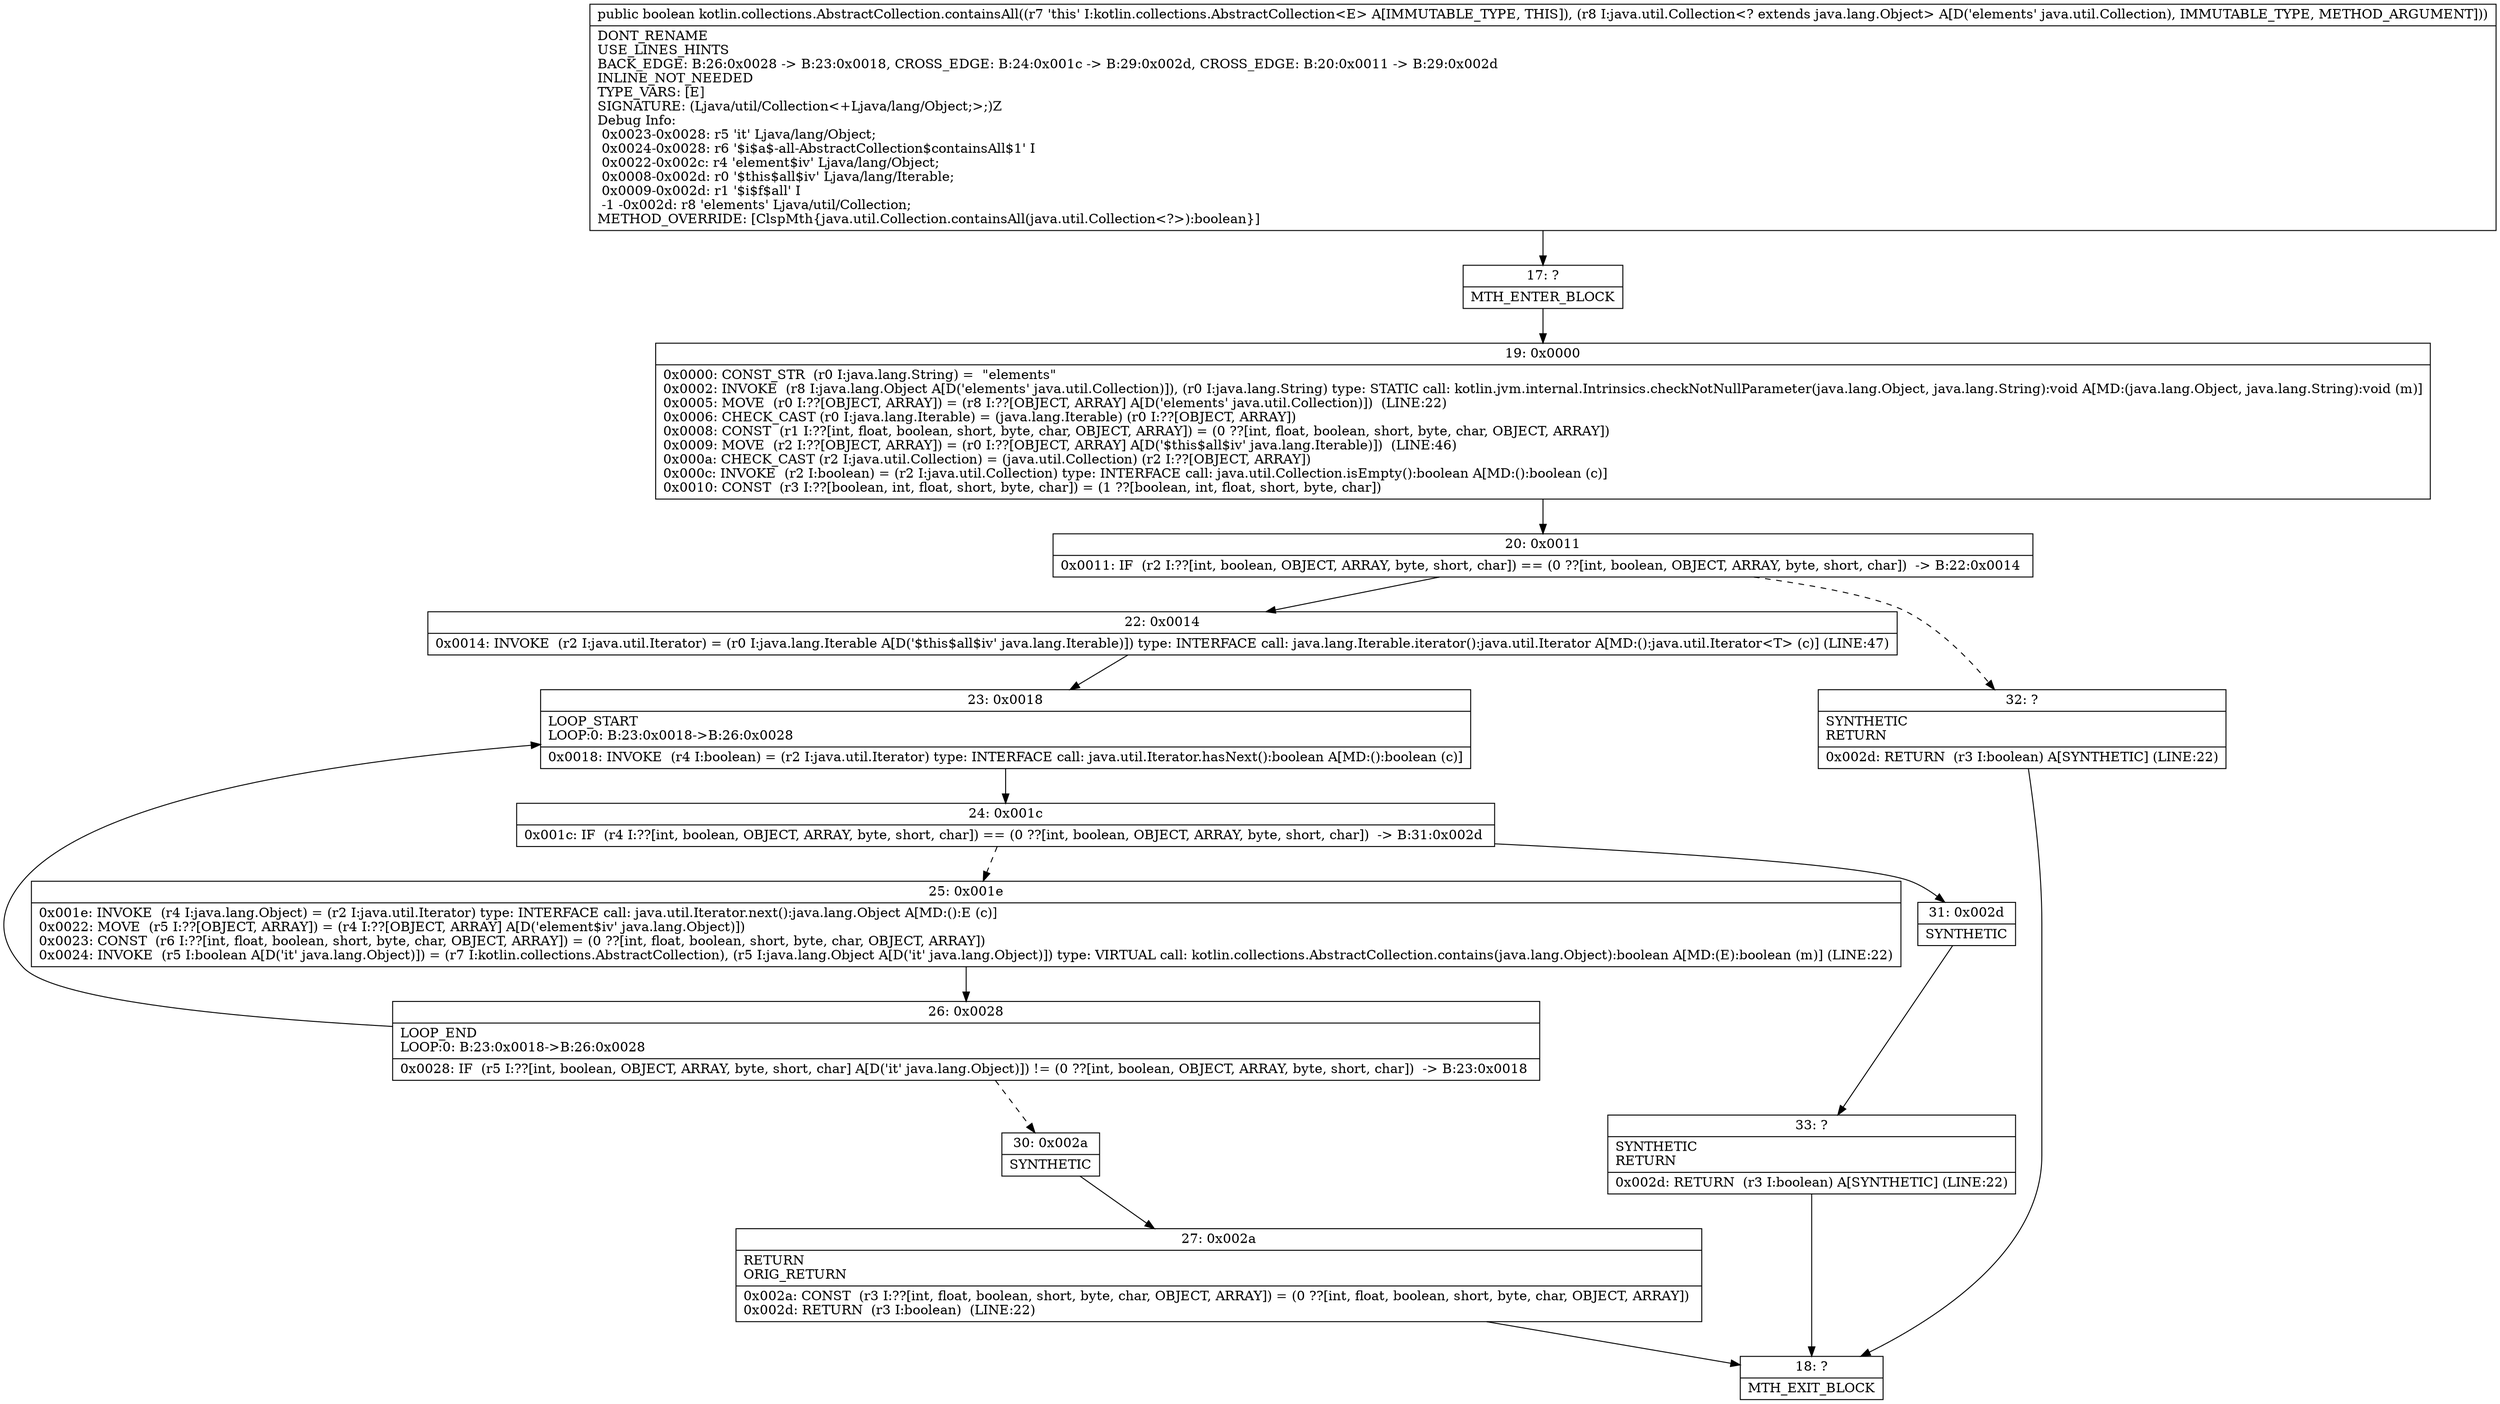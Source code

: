 digraph "CFG forkotlin.collections.AbstractCollection.containsAll(Ljava\/util\/Collection;)Z" {
Node_17 [shape=record,label="{17\:\ ?|MTH_ENTER_BLOCK\l}"];
Node_19 [shape=record,label="{19\:\ 0x0000|0x0000: CONST_STR  (r0 I:java.lang.String) =  \"elements\" \l0x0002: INVOKE  (r8 I:java.lang.Object A[D('elements' java.util.Collection)]), (r0 I:java.lang.String) type: STATIC call: kotlin.jvm.internal.Intrinsics.checkNotNullParameter(java.lang.Object, java.lang.String):void A[MD:(java.lang.Object, java.lang.String):void (m)]\l0x0005: MOVE  (r0 I:??[OBJECT, ARRAY]) = (r8 I:??[OBJECT, ARRAY] A[D('elements' java.util.Collection)])  (LINE:22)\l0x0006: CHECK_CAST (r0 I:java.lang.Iterable) = (java.lang.Iterable) (r0 I:??[OBJECT, ARRAY]) \l0x0008: CONST  (r1 I:??[int, float, boolean, short, byte, char, OBJECT, ARRAY]) = (0 ??[int, float, boolean, short, byte, char, OBJECT, ARRAY]) \l0x0009: MOVE  (r2 I:??[OBJECT, ARRAY]) = (r0 I:??[OBJECT, ARRAY] A[D('$this$all$iv' java.lang.Iterable)])  (LINE:46)\l0x000a: CHECK_CAST (r2 I:java.util.Collection) = (java.util.Collection) (r2 I:??[OBJECT, ARRAY]) \l0x000c: INVOKE  (r2 I:boolean) = (r2 I:java.util.Collection) type: INTERFACE call: java.util.Collection.isEmpty():boolean A[MD:():boolean (c)]\l0x0010: CONST  (r3 I:??[boolean, int, float, short, byte, char]) = (1 ??[boolean, int, float, short, byte, char]) \l}"];
Node_20 [shape=record,label="{20\:\ 0x0011|0x0011: IF  (r2 I:??[int, boolean, OBJECT, ARRAY, byte, short, char]) == (0 ??[int, boolean, OBJECT, ARRAY, byte, short, char])  \-\> B:22:0x0014 \l}"];
Node_22 [shape=record,label="{22\:\ 0x0014|0x0014: INVOKE  (r2 I:java.util.Iterator) = (r0 I:java.lang.Iterable A[D('$this$all$iv' java.lang.Iterable)]) type: INTERFACE call: java.lang.Iterable.iterator():java.util.Iterator A[MD:():java.util.Iterator\<T\> (c)] (LINE:47)\l}"];
Node_23 [shape=record,label="{23\:\ 0x0018|LOOP_START\lLOOP:0: B:23:0x0018\-\>B:26:0x0028\l|0x0018: INVOKE  (r4 I:boolean) = (r2 I:java.util.Iterator) type: INTERFACE call: java.util.Iterator.hasNext():boolean A[MD:():boolean (c)]\l}"];
Node_24 [shape=record,label="{24\:\ 0x001c|0x001c: IF  (r4 I:??[int, boolean, OBJECT, ARRAY, byte, short, char]) == (0 ??[int, boolean, OBJECT, ARRAY, byte, short, char])  \-\> B:31:0x002d \l}"];
Node_25 [shape=record,label="{25\:\ 0x001e|0x001e: INVOKE  (r4 I:java.lang.Object) = (r2 I:java.util.Iterator) type: INTERFACE call: java.util.Iterator.next():java.lang.Object A[MD:():E (c)]\l0x0022: MOVE  (r5 I:??[OBJECT, ARRAY]) = (r4 I:??[OBJECT, ARRAY] A[D('element$iv' java.lang.Object)]) \l0x0023: CONST  (r6 I:??[int, float, boolean, short, byte, char, OBJECT, ARRAY]) = (0 ??[int, float, boolean, short, byte, char, OBJECT, ARRAY]) \l0x0024: INVOKE  (r5 I:boolean A[D('it' java.lang.Object)]) = (r7 I:kotlin.collections.AbstractCollection), (r5 I:java.lang.Object A[D('it' java.lang.Object)]) type: VIRTUAL call: kotlin.collections.AbstractCollection.contains(java.lang.Object):boolean A[MD:(E):boolean (m)] (LINE:22)\l}"];
Node_26 [shape=record,label="{26\:\ 0x0028|LOOP_END\lLOOP:0: B:23:0x0018\-\>B:26:0x0028\l|0x0028: IF  (r5 I:??[int, boolean, OBJECT, ARRAY, byte, short, char] A[D('it' java.lang.Object)]) != (0 ??[int, boolean, OBJECT, ARRAY, byte, short, char])  \-\> B:23:0x0018 \l}"];
Node_30 [shape=record,label="{30\:\ 0x002a|SYNTHETIC\l}"];
Node_27 [shape=record,label="{27\:\ 0x002a|RETURN\lORIG_RETURN\l|0x002a: CONST  (r3 I:??[int, float, boolean, short, byte, char, OBJECT, ARRAY]) = (0 ??[int, float, boolean, short, byte, char, OBJECT, ARRAY]) \l0x002d: RETURN  (r3 I:boolean)  (LINE:22)\l}"];
Node_18 [shape=record,label="{18\:\ ?|MTH_EXIT_BLOCK\l}"];
Node_31 [shape=record,label="{31\:\ 0x002d|SYNTHETIC\l}"];
Node_33 [shape=record,label="{33\:\ ?|SYNTHETIC\lRETURN\l|0x002d: RETURN  (r3 I:boolean) A[SYNTHETIC] (LINE:22)\l}"];
Node_32 [shape=record,label="{32\:\ ?|SYNTHETIC\lRETURN\l|0x002d: RETURN  (r3 I:boolean) A[SYNTHETIC] (LINE:22)\l}"];
MethodNode[shape=record,label="{public boolean kotlin.collections.AbstractCollection.containsAll((r7 'this' I:kotlin.collections.AbstractCollection\<E\> A[IMMUTABLE_TYPE, THIS]), (r8 I:java.util.Collection\<? extends java.lang.Object\> A[D('elements' java.util.Collection), IMMUTABLE_TYPE, METHOD_ARGUMENT]))  | DONT_RENAME\lUSE_LINES_HINTS\lBACK_EDGE: B:26:0x0028 \-\> B:23:0x0018, CROSS_EDGE: B:24:0x001c \-\> B:29:0x002d, CROSS_EDGE: B:20:0x0011 \-\> B:29:0x002d\lINLINE_NOT_NEEDED\lTYPE_VARS: [E]\lSIGNATURE: (Ljava\/util\/Collection\<+Ljava\/lang\/Object;\>;)Z\lDebug Info:\l  0x0023\-0x0028: r5 'it' Ljava\/lang\/Object;\l  0x0024\-0x0028: r6 '$i$a$\-all\-AbstractCollection$containsAll$1' I\l  0x0022\-0x002c: r4 'element$iv' Ljava\/lang\/Object;\l  0x0008\-0x002d: r0 '$this$all$iv' Ljava\/lang\/Iterable;\l  0x0009\-0x002d: r1 '$i$f$all' I\l  \-1 \-0x002d: r8 'elements' Ljava\/util\/Collection;\lMETHOD_OVERRIDE: [ClspMth\{java.util.Collection.containsAll(java.util.Collection\<?\>):boolean\}]\l}"];
MethodNode -> Node_17;Node_17 -> Node_19;
Node_19 -> Node_20;
Node_20 -> Node_22;
Node_20 -> Node_32[style=dashed];
Node_22 -> Node_23;
Node_23 -> Node_24;
Node_24 -> Node_25[style=dashed];
Node_24 -> Node_31;
Node_25 -> Node_26;
Node_26 -> Node_23;
Node_26 -> Node_30[style=dashed];
Node_30 -> Node_27;
Node_27 -> Node_18;
Node_31 -> Node_33;
Node_33 -> Node_18;
Node_32 -> Node_18;
}


